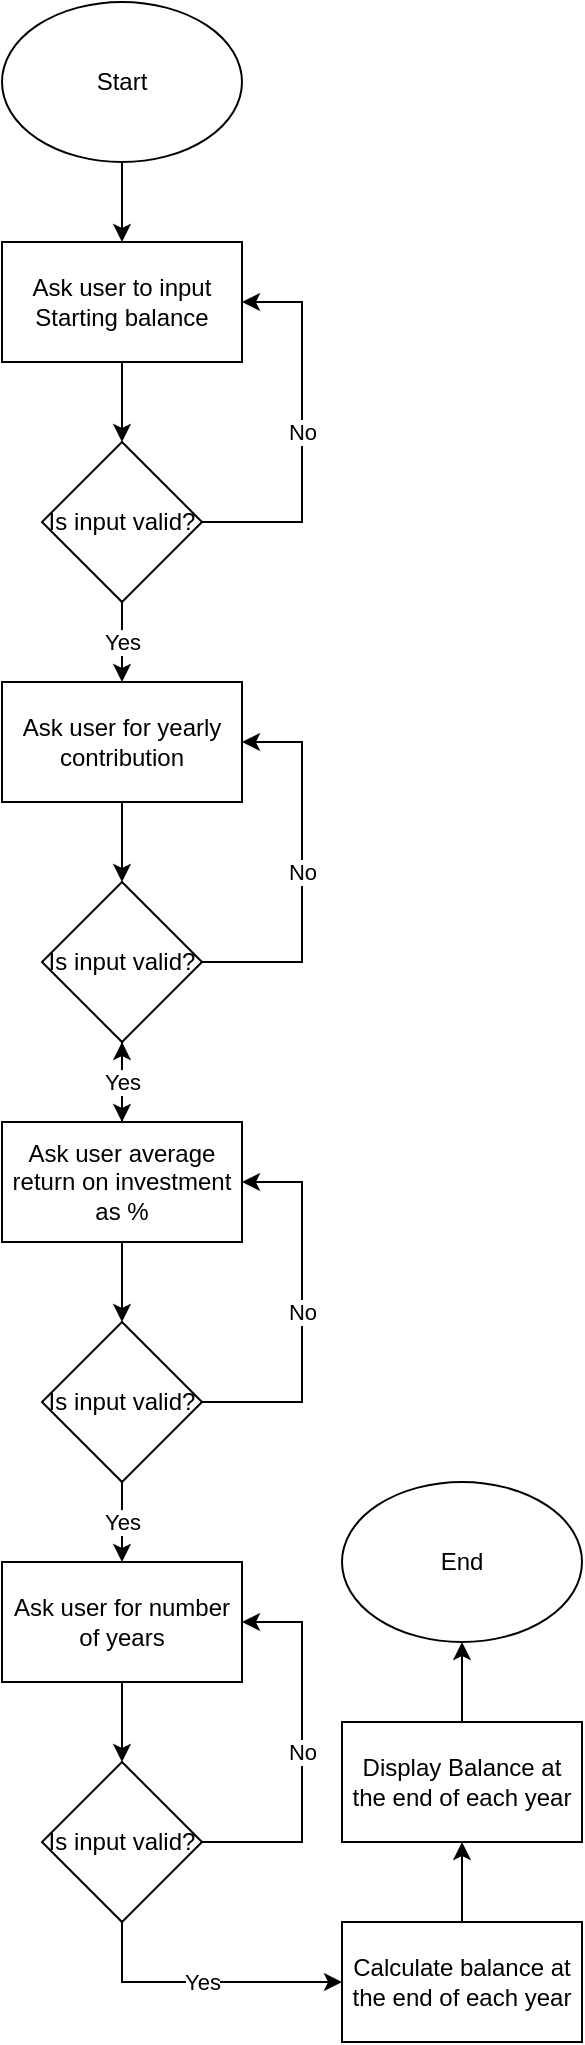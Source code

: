 <mxfile version="15.1.0" type="github">
  <diagram id="pAdsG43C_GjvPr1CHphL" name="Page-1">
    <mxGraphModel dx="1038" dy="585" grid="1" gridSize="10" guides="1" tooltips="1" connect="1" arrows="1" fold="1" page="1" pageScale="1" pageWidth="850" pageHeight="1100" math="0" shadow="0">
      <root>
        <mxCell id="0" />
        <mxCell id="1" parent="0" />
        <mxCell id="FShJjDXbwpc7qcdyP_T4-4" style="edgeStyle=orthogonalEdgeStyle;rounded=0;orthogonalLoop=1;jettySize=auto;html=1;exitX=0.5;exitY=1;exitDx=0;exitDy=0;entryX=0.5;entryY=0;entryDx=0;entryDy=0;" edge="1" parent="1" source="FShJjDXbwpc7qcdyP_T4-1" target="FShJjDXbwpc7qcdyP_T4-2">
          <mxGeometry relative="1" as="geometry" />
        </mxCell>
        <mxCell id="FShJjDXbwpc7qcdyP_T4-1" value="Start" style="ellipse;whiteSpace=wrap;html=1;" vertex="1" parent="1">
          <mxGeometry x="80" y="50" width="120" height="80" as="geometry" />
        </mxCell>
        <mxCell id="FShJjDXbwpc7qcdyP_T4-6" style="edgeStyle=orthogonalEdgeStyle;rounded=0;orthogonalLoop=1;jettySize=auto;html=1;entryX=0.5;entryY=0;entryDx=0;entryDy=0;" edge="1" parent="1" source="FShJjDXbwpc7qcdyP_T4-2" target="FShJjDXbwpc7qcdyP_T4-5">
          <mxGeometry relative="1" as="geometry" />
        </mxCell>
        <mxCell id="FShJjDXbwpc7qcdyP_T4-2" value="Ask user to input Starting balance" style="rounded=0;whiteSpace=wrap;html=1;" vertex="1" parent="1">
          <mxGeometry x="80" y="170" width="120" height="60" as="geometry" />
        </mxCell>
        <mxCell id="FShJjDXbwpc7qcdyP_T4-7" value="No" style="edgeStyle=orthogonalEdgeStyle;rounded=0;orthogonalLoop=1;jettySize=auto;html=1;entryX=1;entryY=0.5;entryDx=0;entryDy=0;" edge="1" parent="1" source="FShJjDXbwpc7qcdyP_T4-5" target="FShJjDXbwpc7qcdyP_T4-2">
          <mxGeometry relative="1" as="geometry">
            <mxPoint x="210" y="200" as="targetPoint" />
            <Array as="points">
              <mxPoint x="230" y="310" />
              <mxPoint x="230" y="200" />
            </Array>
          </mxGeometry>
        </mxCell>
        <mxCell id="FShJjDXbwpc7qcdyP_T4-9" value="Yes" style="edgeStyle=orthogonalEdgeStyle;rounded=0;orthogonalLoop=1;jettySize=auto;html=1;exitX=0.5;exitY=1;exitDx=0;exitDy=0;entryX=0.5;entryY=0;entryDx=0;entryDy=0;" edge="1" parent="1" source="FShJjDXbwpc7qcdyP_T4-5" target="FShJjDXbwpc7qcdyP_T4-8">
          <mxGeometry relative="1" as="geometry" />
        </mxCell>
        <mxCell id="FShJjDXbwpc7qcdyP_T4-5" value="Is input valid?" style="rhombus;whiteSpace=wrap;html=1;" vertex="1" parent="1">
          <mxGeometry x="100" y="270" width="80" height="80" as="geometry" />
        </mxCell>
        <mxCell id="FShJjDXbwpc7qcdyP_T4-11" style="edgeStyle=orthogonalEdgeStyle;rounded=0;orthogonalLoop=1;jettySize=auto;html=1;exitX=0.5;exitY=1;exitDx=0;exitDy=0;" edge="1" parent="1" source="FShJjDXbwpc7qcdyP_T4-8" target="FShJjDXbwpc7qcdyP_T4-10">
          <mxGeometry relative="1" as="geometry" />
        </mxCell>
        <mxCell id="FShJjDXbwpc7qcdyP_T4-8" value="Ask user for yearly contribution" style="rounded=0;whiteSpace=wrap;html=1;" vertex="1" parent="1">
          <mxGeometry x="80" y="390" width="120" height="60" as="geometry" />
        </mxCell>
        <mxCell id="FShJjDXbwpc7qcdyP_T4-12" value="No" style="edgeStyle=orthogonalEdgeStyle;rounded=0;orthogonalLoop=1;jettySize=auto;html=1;exitX=1;exitY=0.5;exitDx=0;exitDy=0;entryX=1;entryY=0.5;entryDx=0;entryDy=0;" edge="1" parent="1" source="FShJjDXbwpc7qcdyP_T4-10" target="FShJjDXbwpc7qcdyP_T4-8">
          <mxGeometry relative="1" as="geometry">
            <mxPoint x="260" y="420" as="targetPoint" />
            <Array as="points">
              <mxPoint x="230" y="530" />
              <mxPoint x="230" y="420" />
            </Array>
          </mxGeometry>
        </mxCell>
        <mxCell id="FShJjDXbwpc7qcdyP_T4-13" style="edgeStyle=orthogonalEdgeStyle;rounded=0;orthogonalLoop=1;jettySize=auto;html=1;exitX=0.5;exitY=1;exitDx=0;exitDy=0;" edge="1" parent="1" source="FShJjDXbwpc7qcdyP_T4-10">
          <mxGeometry relative="1" as="geometry">
            <mxPoint x="140" y="610" as="targetPoint" />
          </mxGeometry>
        </mxCell>
        <mxCell id="FShJjDXbwpc7qcdyP_T4-10" value="Is input valid?" style="rhombus;whiteSpace=wrap;html=1;" vertex="1" parent="1">
          <mxGeometry x="100" y="490" width="80" height="80" as="geometry" />
        </mxCell>
        <mxCell id="FShJjDXbwpc7qcdyP_T4-16" style="edgeStyle=orthogonalEdgeStyle;rounded=0;orthogonalLoop=1;jettySize=auto;html=1;exitX=0.5;exitY=1;exitDx=0;exitDy=0;entryX=0.5;entryY=0;entryDx=0;entryDy=0;" edge="1" parent="1" source="FShJjDXbwpc7qcdyP_T4-14" target="FShJjDXbwpc7qcdyP_T4-15">
          <mxGeometry relative="1" as="geometry" />
        </mxCell>
        <mxCell id="FShJjDXbwpc7qcdyP_T4-17" value="Yes" style="edgeStyle=orthogonalEdgeStyle;rounded=0;orthogonalLoop=1;jettySize=auto;html=1;" edge="1" parent="1" source="FShJjDXbwpc7qcdyP_T4-14" target="FShJjDXbwpc7qcdyP_T4-10">
          <mxGeometry relative="1" as="geometry" />
        </mxCell>
        <mxCell id="FShJjDXbwpc7qcdyP_T4-14" value="Ask user average return on investment as %" style="rounded=0;whiteSpace=wrap;html=1;" vertex="1" parent="1">
          <mxGeometry x="80" y="610" width="120" height="60" as="geometry" />
        </mxCell>
        <mxCell id="FShJjDXbwpc7qcdyP_T4-18" value="No" style="edgeStyle=orthogonalEdgeStyle;rounded=0;orthogonalLoop=1;jettySize=auto;html=1;entryX=1;entryY=0.5;entryDx=0;entryDy=0;" edge="1" parent="1" source="FShJjDXbwpc7qcdyP_T4-15" target="FShJjDXbwpc7qcdyP_T4-14">
          <mxGeometry relative="1" as="geometry">
            <mxPoint x="230" y="640" as="targetPoint" />
            <Array as="points">
              <mxPoint x="230" y="750" />
              <mxPoint x="230" y="640" />
            </Array>
          </mxGeometry>
        </mxCell>
        <mxCell id="FShJjDXbwpc7qcdyP_T4-20" value="Yes" style="edgeStyle=orthogonalEdgeStyle;rounded=0;orthogonalLoop=1;jettySize=auto;html=1;exitX=0.5;exitY=1;exitDx=0;exitDy=0;entryX=0.5;entryY=0;entryDx=0;entryDy=0;" edge="1" parent="1" source="FShJjDXbwpc7qcdyP_T4-15" target="FShJjDXbwpc7qcdyP_T4-19">
          <mxGeometry relative="1" as="geometry" />
        </mxCell>
        <mxCell id="FShJjDXbwpc7qcdyP_T4-15" value="Is input valid?" style="rhombus;whiteSpace=wrap;html=1;" vertex="1" parent="1">
          <mxGeometry x="100" y="710" width="80" height="80" as="geometry" />
        </mxCell>
        <mxCell id="FShJjDXbwpc7qcdyP_T4-22" style="edgeStyle=orthogonalEdgeStyle;rounded=0;orthogonalLoop=1;jettySize=auto;html=1;exitX=0.5;exitY=1;exitDx=0;exitDy=0;entryX=0.5;entryY=0;entryDx=0;entryDy=0;" edge="1" parent="1" source="FShJjDXbwpc7qcdyP_T4-19" target="FShJjDXbwpc7qcdyP_T4-21">
          <mxGeometry relative="1" as="geometry" />
        </mxCell>
        <mxCell id="FShJjDXbwpc7qcdyP_T4-19" value="Ask user for number of years" style="rounded=0;whiteSpace=wrap;html=1;" vertex="1" parent="1">
          <mxGeometry x="80" y="830" width="120" height="60" as="geometry" />
        </mxCell>
        <mxCell id="FShJjDXbwpc7qcdyP_T4-23" value="No" style="edgeStyle=orthogonalEdgeStyle;rounded=0;orthogonalLoop=1;jettySize=auto;html=1;entryX=1;entryY=0.5;entryDx=0;entryDy=0;" edge="1" parent="1" source="FShJjDXbwpc7qcdyP_T4-21" target="FShJjDXbwpc7qcdyP_T4-19">
          <mxGeometry relative="1" as="geometry">
            <mxPoint x="240" y="860" as="targetPoint" />
            <Array as="points">
              <mxPoint x="230" y="970" />
              <mxPoint x="230" y="860" />
            </Array>
          </mxGeometry>
        </mxCell>
        <mxCell id="FShJjDXbwpc7qcdyP_T4-24" value="Yes" style="edgeStyle=orthogonalEdgeStyle;rounded=0;orthogonalLoop=1;jettySize=auto;html=1;exitX=0.5;exitY=1;exitDx=0;exitDy=0;entryX=0;entryY=0.5;entryDx=0;entryDy=0;" edge="1" parent="1" source="FShJjDXbwpc7qcdyP_T4-21" target="FShJjDXbwpc7qcdyP_T4-25">
          <mxGeometry relative="1" as="geometry">
            <mxPoint x="310" y="1070" as="targetPoint" />
          </mxGeometry>
        </mxCell>
        <mxCell id="FShJjDXbwpc7qcdyP_T4-21" value="Is input valid?" style="rhombus;whiteSpace=wrap;html=1;" vertex="1" parent="1">
          <mxGeometry x="100" y="930" width="80" height="80" as="geometry" />
        </mxCell>
        <mxCell id="FShJjDXbwpc7qcdyP_T4-26" style="edgeStyle=orthogonalEdgeStyle;rounded=0;orthogonalLoop=1;jettySize=auto;html=1;exitX=0.5;exitY=0;exitDx=0;exitDy=0;" edge="1" parent="1" source="FShJjDXbwpc7qcdyP_T4-25">
          <mxGeometry relative="1" as="geometry">
            <mxPoint x="310" y="970" as="targetPoint" />
          </mxGeometry>
        </mxCell>
        <mxCell id="FShJjDXbwpc7qcdyP_T4-25" value="Calculate balance at the end of each year" style="rounded=0;whiteSpace=wrap;html=1;" vertex="1" parent="1">
          <mxGeometry x="250" y="1010" width="120" height="60" as="geometry" />
        </mxCell>
        <mxCell id="FShJjDXbwpc7qcdyP_T4-29" style="edgeStyle=orthogonalEdgeStyle;rounded=0;orthogonalLoop=1;jettySize=auto;html=1;exitX=0.5;exitY=0;exitDx=0;exitDy=0;entryX=0.5;entryY=1;entryDx=0;entryDy=0;" edge="1" parent="1" source="FShJjDXbwpc7qcdyP_T4-27" target="FShJjDXbwpc7qcdyP_T4-28">
          <mxGeometry relative="1" as="geometry" />
        </mxCell>
        <mxCell id="FShJjDXbwpc7qcdyP_T4-27" value="Display Balance at the end of each year" style="rounded=0;whiteSpace=wrap;html=1;" vertex="1" parent="1">
          <mxGeometry x="250" y="910" width="120" height="60" as="geometry" />
        </mxCell>
        <mxCell id="FShJjDXbwpc7qcdyP_T4-28" value="End" style="ellipse;whiteSpace=wrap;html=1;" vertex="1" parent="1">
          <mxGeometry x="250" y="790" width="120" height="80" as="geometry" />
        </mxCell>
      </root>
    </mxGraphModel>
  </diagram>
</mxfile>
